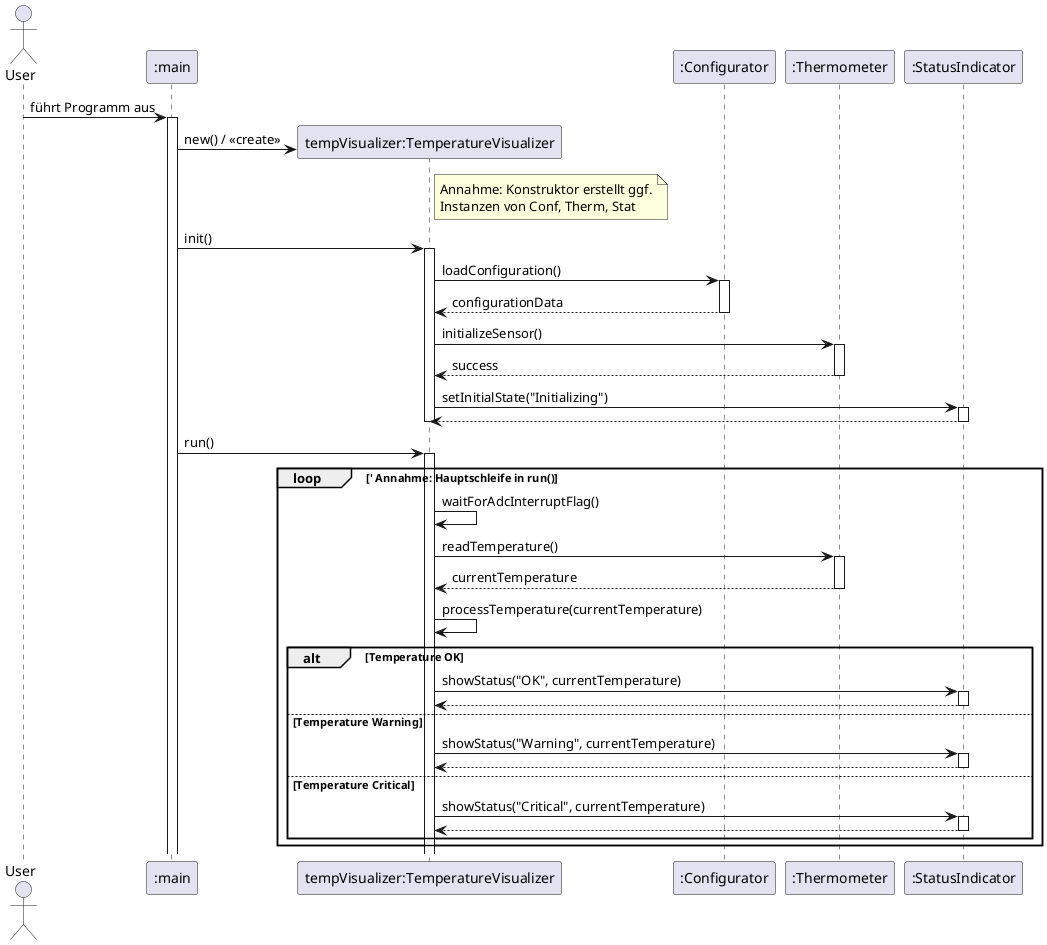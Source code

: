 @startuml
actor User
participant ":main" as main
participant "tempVisualizer:TemperatureVisualizer" as TV
participant ":Configurator" as Conf
participant ":Thermometer" as Therm
participant ":StatusIndicator" as Stat

User -> main : führt Programm aus
activate main

main -> TV ** : new() / <<create>>
note right of TV : Annahme: Konstruktor erstellt ggf.\nInstanzen von Conf, Therm, Stat

main -> TV : init()
activate TV 
' Activation for init() call
    TV -> Conf : loadConfiguration()
    activate Conf
    Conf --> TV : configurationData 
    deactivate Conf

    TV -> Therm : initializeSensor()
    activate Therm
    Therm --> TV : success
    deactivate Therm

    TV -> Stat : setInitialState("Initializing")
    activate Stat
    Stat --> TV 
    deactivate Stat
deactivate TV 

main -> TV : run()
activate TV 
    loop ' Annahme: Hauptschleife in run()
        TV -> TV : waitForAdcInterruptFlag()
        TV -> Therm : readTemperature()
        activate Therm
        Therm --> TV : currentTemperature
        deactivate Therm

        TV -> TV : processTemperature(currentTemperature)

        ' Annahme: Basierend auf der Temperatur wird der Status aktualisiert
        alt Temperature OK
            TV -> Stat : showStatus("OK", currentTemperature)
            activate Stat
            Stat --> TV 
            deactivate Stat
        else Temperature Warning
            TV -> Stat : showStatus("Warning", currentTemperature)
            activate Stat
            Stat --> TV 
            deactivate Stat
        else Temperature Critical
            TV -> Stat : showStatus("Critical", currentTemperature)
            activate Stat
            Stat --> TV 
            deactivate Stat
        end
    end
' ... Programm läuft bis zur Beendigung ...
' Optional: Deaktivierungen für run() und main, wenn das Ende explizit dargestellt werden soll
' deactivate TV
' deactivate main

@enduml